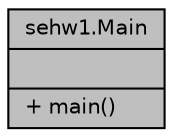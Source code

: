 digraph "sehw1.Main"
{
  edge [fontname="Helvetica",fontsize="10",labelfontname="Helvetica",labelfontsize="10"];
  node [fontname="Helvetica",fontsize="10",shape=record];
  Node1 [label="{sehw1.Main\n||+ main()\l}",height=0.2,width=0.4,color="black", fillcolor="grey75", style="filled", fontcolor="black"];
}
